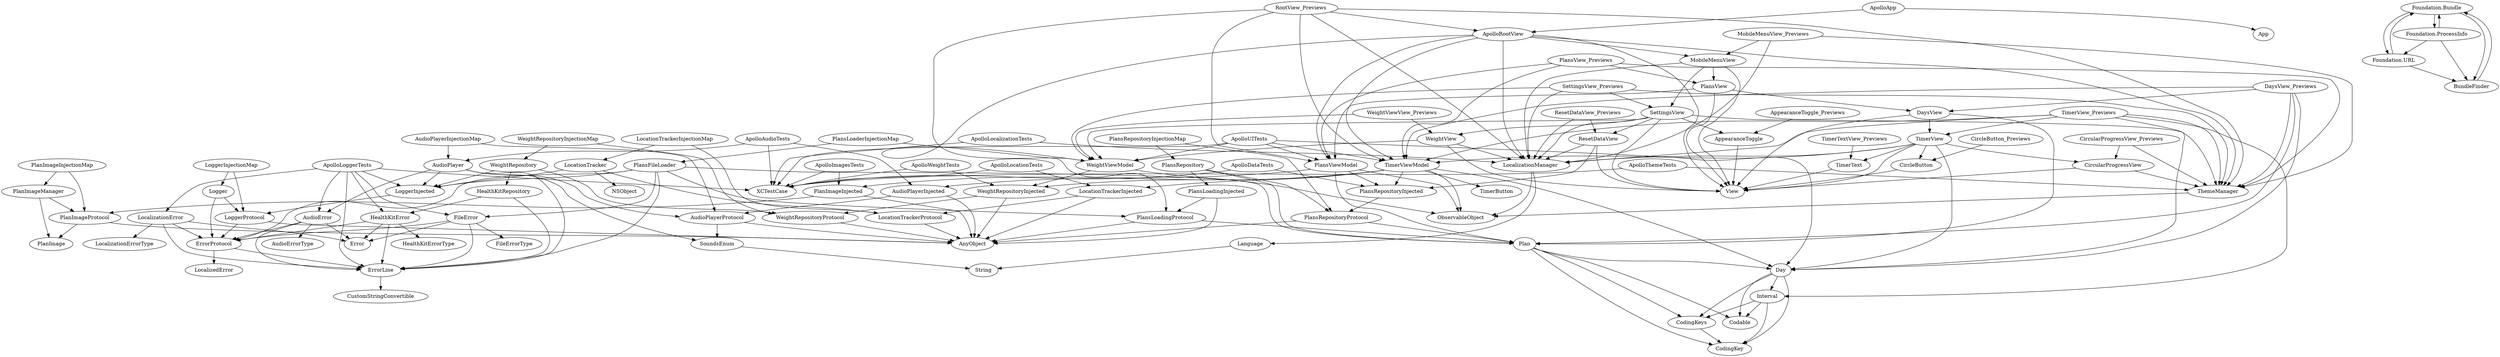 strict digraph "" {
	ApolloImagesTests	[absolute_name="Apollo/ApolloImages/Tests/ApolloImagesTests/ApolloImagesTests.swift/ApolloImagesTests",
		display_name=ApolloImagesTests,
		"metric_entity_result_complete_graph_louvain-modularity-in-entity"=8,
		"metric_fan-in-complete-graph"=0,
		"metric_fan-out-complete-graph"=2,
		"metric_number-of-methods-in-entity"=2,
		"metric_sloc-in-entity"=24,
		metric_tag_compareimages=0.3019895968805306,
		metric_tag_uiimage=0.6743988172432085,
		metric_tag_xctassertequal=0.6191201986713077];
	PlanImageInjected	[absolute_name="Apollo/ApolloImages/Sources/ApolloImages/Interface/PlanImageInjected.swift/PlanImageInjected",
		display_name=PlanImageInjected,
		"metric_entity_result_complete_graph_louvain-modularity-in-entity"=8,
		"metric_fan-in-complete-graph"=2,
		"metric_fan-out-complete-graph"=2,
		"metric_number-of-methods-in-entity"=0,
		"metric_sloc-in-entity"=9,
		metric_tag_extension=0.2797573689875965,
		metric_tag_planimage=0.40228806204834605,
		metric_tag_planimageinjected=0.691411161715984,
		metric_tag_planimageprotocol=0.4464101080236435,
		metric_tag_public=0.24065088146671487];
	ApolloImagesTests -> PlanImageInjected;
	XCTestCase	["metric_entity_result_complete_graph_louvain-modularity-in-entity"=5,
		"metric_fan-in-complete-graph"=9,
		"metric_fan-out-complete-graph"=0];
	ApolloImagesTests -> XCTestCase;
	PlanImageProtocol	[absolute_name="Apollo/ApolloImages/Sources/ApolloImages/Interface/PlanImageProtocol.swift/PlanImageProtocol",
		display_name=PlanImageProtocol,
		"metric_entity_result_complete_graph_louvain-modularity-in-entity"=8,
		"metric_fan-in-complete-graph"=3,
		"metric_fan-out-complete-graph"=2,
		"metric_number-of-methods-in-entity"=0,
		"metric_sloc-in-entity"=2,
		metric_tag_anyobject=0.2725917819684675,
		metric_tag_getimage=0.40009896403229395,
		metric_tag_planimage=0.6983762156889468,
		metric_tag_planimageprotocol=0.3874862707824763,
		metric_tag_uiimage=0.35740675804832744];
	PlanImageInjected -> PlanImageProtocol;
	AnyObject	["metric_entity_result_complete_graph_louvain-modularity-in-entity"=6,
		"metric_fan-in-complete-graph"=12,
		"metric_fan-out-complete-graph"=0];
	PlanImageInjected -> AnyObject;
	PlanImageInjectionMap	[absolute_name="Apollo/ApolloImages/Sources/ApolloImages/Interface/PlanImageInjected.swift/PlanImageInjectionMap",
		display_name=PlanImageInjectionMap,
		"metric_entity_result_complete_graph_louvain-modularity-in-entity"=8,
		"metric_fan-in-complete-graph"=0,
		"metric_fan-out-complete-graph"=2,
		"metric_number-of-methods-in-entity"=0,
		"metric_sloc-in-entity"=2,
		metric_tag_enum=0.2679299242828554,
		metric_tag_planimage=0.4052609557448256,
		metric_tag_planimageinjectionmap=0.5572300347408031,
		metric_tag_planimagemanager=0.5012320434422224,
		metric_tag_planimageprotocol=0.4497090619857146];
	PlanImageInjectionMap -> PlanImageProtocol;
	PlanImageManager	[absolute_name="Apollo/ApolloImages/Sources/ApolloImages/Source/PlanImageManager.swift/PlanImageManager",
		display_name=PlanImageManager,
		"metric_entity_result_complete_graph_louvain-modularity-in-entity"=8,
		"metric_fan-in-complete-graph"=1,
		"metric_fan-out-complete-graph"=2,
		"metric_number-of-methods-in-entity"=2,
		"metric_sloc-in-entity"=30,
		metric_tag_imageempty=0.639945530800062,
		metric_tag_loadimage=0.639945530800062,
		metric_tag_planimage=0.20059302430819623,
		metric_tag_uiimage=0.2722127886143075];
	PlanImageInjectionMap -> PlanImageManager;
	PlanImage	[absolute_name="Apollo/ApolloImages/Sources/ApolloImages/Interface/PlanImage.swift/PlanImage",
		display_name=PlanImage,
		"metric_entity_result_complete_graph_louvain-modularity-in-entity"=8,
		"metric_fan-in-complete-graph"=2,
		"metric_fan-out-complete-graph"=0,
		"metric_number-of-methods-in-entity"=0,
		"metric_sloc-in-entity"=7,
		metric_tag_enum=0.5514982803636846,
		metric_tag_planimage=0.8341760286389791];
	PlanImageProtocol -> PlanImage;
	PlanImageProtocol -> AnyObject;
	PlanImageManager -> PlanImageProtocol;
	PlanImageManager -> PlanImage;
	ApolloAudioTests	[absolute_name="Apollo/ApolloAudio/Tests/ApolloAudioTests/ApolloAudioTests.swift/ApolloAudioTests",
		display_name=ApolloAudioTests,
		"metric_entity_result_complete_graph_louvain-modularity-in-entity"=4,
		"metric_fan-in-complete-graph"=0,
		"metric_fan-out-complete-graph"=3,
		"metric_number-of-methods-in-entity"=1,
		"metric_sloc-in-entity"=6,
		metric_tag_apolloaudiotests=0.31818000376294225,
		metric_tag_audioplayer=0.5302871555479625,
		metric_tag_audioplayerinjected=0.26514357777398123,
		metric_tag_testaudioplayer=0.31818000376294225,
		metric_tag_xctassertnothrow=0.6363600075258845,
		metric_tag_xctestcase=0.20264088200199934];
	AudioPlayerInjected	[absolute_name="Apollo/ApolloAudio/Sources/ApolloAudio/Interface/AudioPlayerInjected.swift/AudioPlayerInjected",
		display_name=AudioPlayerInjected,
		"metric_entity_result_complete_graph_louvain-modularity-in-entity"=4,
		"metric_fan-in-complete-graph"=2,
		"metric_fan-out-complete-graph"=2,
		"metric_number-of-methods-in-entity"=0,
		"metric_sloc-in-entity"=9,
		metric_tag_audioplayerinjected=0.6561170503166726,
		metric_tag_audioplayerprotocol=0.42362243991128345,
		metric_tag_extension=0.26547673787756176,
		metric_tag_player=0.49519928534006374,
		metric_tag_public=0.22836649919300536];
	ApolloAudioTests -> AudioPlayerInjected;
	AudioPlayer	[absolute_name="Apollo/ApolloAudio/Sources/ApolloAudio/Source/AudioPlayer.swift/AudioPlayer",
		display_name=AudioPlayer,
		"metric_entity_result_complete_graph_louvain-modularity-in-entity"=4,
		"metric_fan-in-complete-graph"=2,
		"metric_fan-out-complete-graph"=5,
		"metric_number-of-methods-in-entity"=2,
		"metric_sloc-in-entity"=23,
		metric_tag_audioplayer=0.5418104201275094,
		metric_tag_avaudioplayer=0.26007530404817425,
		metric_tag_playsound=0.26007530404817425,
		metric_tag_sound=0.3250862520765056,
		metric_tag_throw=0.21672416805100375];
	ApolloAudioTests -> AudioPlayer;
	ApolloAudioTests -> XCTestCase;
	AudioPlayerProtocol	[absolute_name="Apollo/ApolloAudio/Sources/ApolloAudio/Interface/AudioPlayerProtocol.swift/AudioPlayerProtocol",
		display_name=AudioPlayerProtocol,
		"metric_entity_result_complete_graph_louvain-modularity-in-entity"=4,
		"metric_fan-in-complete-graph"=3,
		"metric_fan-out-complete-graph"=2,
		"metric_number-of-methods-in-entity"=0,
		"metric_sloc-in-entity"=2,
		metric_tag_anyobject=0.31879769784333184,
		metric_tag_audioplayerprotocol=0.453167480616275,
		metric_tag_play=0.5050866916666104,
		metric_tag_sound=0.4679180998117983,
		metric_tag_soundsenum=0.4679180998117983];
	AudioPlayerInjected -> AudioPlayerProtocol;
	AudioPlayerInjected -> AnyObject;
	SoundsEnum	[absolute_name="Apollo/ApolloAudio/Sources/ApolloAudio/Interface/SoundsEnum.swift/SoundsEnum",
		display_name=SoundsEnum,
		"metric_entity_result_complete_graph_louvain-modularity-in-entity"=4,
		"metric_fan-in-complete-graph"=2,
		"metric_fan-out-complete-graph"=1,
		"metric_number-of-methods-in-entity"=0,
		"metric_sloc-in-entity"=3,
		metric_tag_complete=0.5846450747928785,
		metric_tag_countdown=0.5846450747928785,
		metric_tag_enum=0.28111175072331407,
		metric_tag_soundsenum=0.4871924226074666];
	AudioPlayer -> SoundsEnum;
	AudioPlayer -> AudioPlayerProtocol;
	LoggerInjected	[absolute_name="Apollo/ApolloLogger/Sources/ApolloLogger/Interface/LoggerInjected.swift/LoggerInjected",
		display_name=LoggerInjected,
		"metric_entity_result_complete_graph_louvain-modularity-in-entity"=7,
		"metric_fan-in-complete-graph"=5,
		"metric_fan-out-complete-graph"=1,
		"metric_number-of-methods-in-entity"=0,
		"metric_sloc-in-entity"=9,
		metric_tag_extension=0.30008012685842816,
		metric_tag_logger=0.47883922533085754,
		metric_tag_loggerinjected=0.6202784685577946,
		metric_tag_loggerprotocol=0.47883922533085754,
		metric_tag_public=0.2581327787734739];
	AudioPlayer -> LoggerInjected;
	AudioError	[absolute_name="Apollo/ApolloLogger/Sources/ApolloLogger/Source/AudioError.swift/AudioError",
		display_name=AudioError,
		"metric_entity_result_complete_graph_louvain-modularity-in-entity"=0,
		"metric_fan-in-complete-graph"=2,
		"metric_fan-out-complete-graph"=4,
		"metric_number-of-methods-in-entity"=0,
		"metric_sloc-in-entity"=36,
		metric_tag_audioerrortype=0.327532457435941,
		metric_tag_errorline=0.3518299478402541,
		metric_tag_errortype=0.27214583136948906,
		metric_tag_not=0.27214583136948906,
		metric_tag_public=0.30209026099608727,
		metric_tag_requested=0.2314541171519635,
		metric_tag_sound=0.5786212708506222];
	AudioPlayer -> AudioError;
	ErrorLine	[absolute_name="Apollo/ApolloLogger/Sources/ApolloLogger/Source/ErrorLine.swift/ErrorLine",
		display_name=ErrorLine,
		"metric_entity_result_complete_graph_louvain-modularity-in-entity"=0,
		"metric_fan-in-complete-graph"=9,
		"metric_fan-out-complete-graph"=1,
		"metric_number-of-methods-in-entity"=0,
		"metric_sloc-in-entity"=23,
		metric_tag_column=0.6336209475185874,
		metric_tag_errorlocation=0.3168104737592937,
		metric_tag_function=0.6336209475185874];
	AudioPlayer -> ErrorLine;
	String	["metric_entity_result_complete_graph_louvain-modularity-in-entity"=4,
		"metric_fan-in-complete-graph"=2,
		"metric_fan-out-complete-graph"=0];
	SoundsEnum -> String;
	AudioPlayerInjectionMap	[absolute_name="Apollo/ApolloAudio/Sources/ApolloAudio/Interface/AudioPlayerInjected.swift/AudioPlayerInjectionMap",
		display_name=AudioPlayerInjectionMap,
		"metric_entity_result_complete_graph_louvain-modularity-in-entity"=4,
		"metric_fan-in-complete-graph"=0,
		"metric_fan-out-complete-graph"=2,
		"metric_number-of-methods-in-entity"=0,
		"metric_sloc-in-entity"=2,
		metric_tag_audioplayer=0.4475435748310052,
		metric_tag_audioplayerinjectionmap=0.5370653044638204,
		metric_tag_audioplayerprotocol=0.4334352408118882,
		metric_tag_enum=0.2582342253444281,
		metric_tag_player=0.5066700940965155];
	AudioPlayerInjectionMap -> AudioPlayer;
	AudioPlayerInjectionMap -> AudioPlayerProtocol;
	AudioPlayerProtocol -> SoundsEnum;
	AudioPlayerProtocol -> AnyObject;
	LoggerProtocol	[absolute_name="Apollo/ApolloLogger/Sources/ApolloLogger/Interface/LoggerProtocol.swift/LoggerProtocol",
		display_name=LoggerProtocol,
		"metric_entity_result_complete_graph_louvain-modularity-in-entity"=7,
		"metric_fan-in-complete-graph"=3,
		"metric_fan-out-complete-graph"=2,
		"metric_number-of-methods-in-entity"=0,
		"metric_sloc-in-entity"=5,
		metric_tag_error=0.5149775887507331,
		metric_tag_handleerror=0.5003633099129454,
		metric_tag_loggerprotocol=0.22446481394894718,
		metric_tag_loginfo=0.2501816549564727,
		metric_tag_logwarn=0.2501816549564727,
		metric_tag_message=0.5003633099129454];
	LoggerInjected -> LoggerProtocol;
	AudioError -> ErrorLine;
	ErrorProtocol	[absolute_name="Apollo/ApolloLogger/Sources/ApolloLogger/Interface/ErrorProtocol.swift/ErrorProtocol",
		display_name=ErrorProtocol,
		"metric_entity_result_complete_graph_louvain-modularity-in-entity"=0,
		"metric_fan-in-complete-graph"=7,
		"metric_fan-out-complete-graph"=2,
		"metric_number-of-methods-in-entity"=0,
		"metric_sloc-in-entity"=2,
		metric_tag_anyobject=0.31565206848689353,
		metric_tag_errorline=0.6761031489016367,
		metric_tag_errorprotocol=0.3662517806813872,
		metric_tag_localizederror=0.5559747627842023];
	AudioError -> ErrorProtocol;
	AudioErrorType	[absolute_name="Apollo/ApolloLogger/Sources/ApolloLogger/Source/AudioError.swift/AudioErrorType",
		display_name=AudioErrorType,
		"metric_entity_result_complete_graph_louvain-modularity-in-entity"=0,
		"metric_fan-in-complete-graph"=1,
		"metric_fan-out-complete-graph"=0,
		"metric_number-of-methods-in-entity"=0,
		"metric_sloc-in-entity"=3,
		metric_tag_audioerrortype=0.5538689206708467,
		metric_tag_enum=0.2822900213339713,
		metric_tag_failedtoloadsound=0.5538689206708467,
		metric_tag_soundnotfound=0.5538689206708467];
	AudioError -> AudioErrorType;
	Error	["metric_entity_result_complete_graph_louvain-modularity-in-entity"=0,
		"metric_fan-in-complete-graph"=4,
		"metric_fan-out-complete-graph"=0];
	AudioError -> Error;
	CustomStringConvertible	["metric_entity_result_complete_graph_louvain-modularity-in-entity"=0,
		"metric_fan-in-complete-graph"=1,
		"metric_fan-out-complete-graph"=0];
	ErrorLine -> CustomStringConvertible;
	ApolloThemeTests	[absolute_name="Apollo/ApolloTheme/Tests/ApolloThemeTests/ApolloThemeTests.swift/ApolloThemeTests",
		display_name=ApolloThemeTests,
		"metric_entity_result_complete_graph_louvain-modularity-in-entity"=5,
		"metric_fan-in-complete-graph"=0,
		"metric_fan-out-complete-graph"=2,
		"metric_number-of-methods-in-entity"=1,
		"metric_sloc-in-entity"=13,
		metric_tag_apollothemetests=0.2576417095152102,
		metric_tag_testtheme=0.2576417095152102,
		metric_tag_theme=0.20195829190467685,
		metric_tag_xctassertequal=0.8803348858635027];
	ThemeManager	[absolute_name="Apollo/ApolloTheme/Sources/ApolloTheme/Interface/ThemeManager.swift/ThemeManager",
		display_name=ThemeManager,
		"metric_entity_result_complete_graph_louvain-modularity-in-entity"=1,
		"metric_fan-in-complete-graph"=11,
		"metric_fan-out-complete-graph"=1,
		"metric_number-of-methods-in-entity"=3,
		"metric_sloc-in-entity"=24,
		metric_tag_colorscheme=0.4543692051694955,
		metric_tag_defaults=0.30291280344633037,
		metric_tag_forkey=0.27493560552468593,
		metric_tag_getcolorschemedevice=0.3507401391937559,
		metric_tag_key=0.43841454966508364,
		metric_tag_public=0.3051869962957706,
		metric_tag_stringvalue=0.3154930382872678];
	ApolloThemeTests -> ThemeManager;
	ApolloThemeTests -> XCTestCase;
	ObservableObject	["metric_entity_result_complete_graph_louvain-modularity-in-entity"=1,
		"metric_fan-in-complete-graph"=5,
		"metric_fan-out-complete-graph"=0];
	ThemeManager -> ObservableObject;
	ApolloDataTests	[absolute_name="Apollo/ApolloData/Tests/ApolloDataTests/ApolloDataTests.swift/ApolloDataTests",
		display_name=ApolloDataTests,
		"metric_entity_result_complete_graph_louvain-modularity-in-entity"=5,
		"metric_fan-in-complete-graph"=0,
		"metric_fan-out-complete-graph"=2,
		"metric_number-of-methods-in-entity"=4,
		"metric_sloc-in-entity"=45,
		metric_tag_checkdayinitialvalue=0.21021024037808148,
		metric_tag_checkdaywithvalue=0.21021024037808148,
		metric_tag_checkplans=0.2802803205041086,
		metric_tag_xctassertequal=0.8619197954498257];
	PlansRepositoryInjected	[absolute_name="Apollo/ApolloData/Sources/ApolloData/Interface/PlansRepositoryInjected.swift/PlansRepositoryInjected",
		display_name=PlansRepositoryInjected,
		"metric_entity_result_complete_graph_louvain-modularity-in-entity"=5,
		"metric_fan-in-complete-graph"=4,
		"metric_fan-out-complete-graph"=1,
		"metric_number-of-methods-in-entity"=0,
		"metric_sloc-in-entity"=9,
		metric_tag_extension=0.2877614794684053,
		metric_tag_plansrepository=0.49138306023052736,
		metric_tag_plansrepositoryinjected=0.6353058321657169,
		metric_tag_plansrepositoryprotocol=0.45918230357760387,
		metric_tag_public=0.24753612009164994];
	ApolloDataTests -> PlansRepositoryInjected;
	ApolloDataTests -> XCTestCase;
	PlansRepositoryProtocol	[absolute_name="Apollo/ApolloData/Sources/ApolloData/Interface/PlansRepositoryProtocol.swift/PlansRepositoryProtocol",
		display_name=PlansRepositoryProtocol,
		"metric_entity_result_complete_graph_louvain-modularity-in-entity"=6,
		"metric_fan-in-complete-graph"=3,
		"metric_fan-out-complete-graph"=2,
		"metric_number-of-methods-in-entity"=0,
		"metric_sloc-in-entity"=5,
		metric_tag_async=0.3273808084503472,
		metric_tag_load=0.3125553356444427,
		metric_tag_plan=0.3328484286622952,
		metric_tag_plans=0.3738516311248317,
		metric_tag_plansrepositoryprotocol=0.41485483358736824,
		metric_tag_reset=0.42835837462554593,
		metric_tag_save=0.32219370531203684];
	PlansRepositoryInjected -> PlansRepositoryProtocol;
	Day	[absolute_name="Apollo/ApolloData/Sources/ApolloData/Interface/Day.swift/Day",
		display_name=Day,
		"metric_entity_result_complete_graph_louvain-modularity-in-entity"=2,
		"metric_fan-in-complete-graph"=6,
		"metric_fan-out-complete-graph"=4,
		"metric_number-of-methods-in-entity"=1,
		"metric_sloc-in-entity"=20,
		metric_tag_calories=0.24638402959039446,
		metric_tag_day=0.41726039345289256,
		metric_tag_distance=0.27461214607911405,
		metric_tag_hasher=0.27461214607911405,
		metric_tag_intervals=0.30529200537345585,
		metric_tag_name=0.21971676667582946,
		metric_tag_public=0.5312830765660821];
	Interval	[absolute_name="Apollo/ApolloData/Sources/ApolloData/Interface/Interval.swift/Interval",
		display_name=Interval,
		"metric_entity_result_complete_graph_louvain-modularity-in-entity"=2,
		"metric_fan-in-complete-graph"=2,
		"metric_fan-out-complete-graph"=3,
		"metric_number-of-methods-in-entity"=0,
		"metric_sloc-in-entity"=9,
		metric_tag_codable=0.22838367106754912,
		metric_tag_codingkeys=0.2211841193431169,
		metric_tag_identifiable=0.2117637368708131,
		metric_tag_interval=0.22838367106754912,
		metric_tag_public=0.4769439789077624,
		metric_tag_seconds=0.47338988715555547,
		metric_tag_type=0.45676734213509823,
		metric_tag_uuid=0.22838367106754912];
	Day -> Interval;
	CodingKeys	[absolute_name="Apollo/ApolloData/Sources/ApolloData/Interface/Plan.swift/CodingKeys",
		display_name=CodingKeys,
		"metric_entity_result_complete_graph_louvain-modularity-in-entity"=2,
		"metric_fan-in-complete-graph"=3,
		"metric_fan-out-complete-graph"=1,
		"metric_number-of-methods-in-entity"=0,
		"metric_sloc-in-entity"=3,
		metric_tag_codingkey=0.48679378415521785,
		metric_tag_codingkeys=0.48679378415521785,
		metric_tag_days=0.5425655469109554,
		metric_tag_enum=0.29002444637020747,
		metric_tag_name=0.38415110468220315];
	Day -> CodingKeys;
	Codable	["metric_entity_result_complete_graph_louvain-modularity-in-entity"=2,
		"metric_fan-in-complete-graph"=3,
		"metric_fan-out-complete-graph"=0];
	Day -> Codable;
	CodingKey	["metric_entity_result_complete_graph_louvain-modularity-in-entity"=2,
		"metric_fan-in-complete-graph"=4,
		"metric_fan-out-complete-graph"=0];
	Day -> CodingKey;
	Interval -> CodingKeys;
	Interval -> Codable;
	Interval -> CodingKey;
	CodingKeys -> CodingKey;
	Plan	[absolute_name="Apollo/ApolloData/Sources/ApolloData/Interface/Plan.swift/Plan",
		display_name=Plan,
		"metric_entity_result_complete_graph_louvain-modularity-in-entity"=2,
		"metric_fan-in-complete-graph"=7,
		"metric_fan-out-complete-graph"=4,
		"metric_number-of-methods-in-entity"=1,
		"metric_sloc-in-entity"=16,
		metric_tag_days=0.32833995106163244,
		metric_tag_hasher=0.32833995106163244,
		metric_tag_name=0.2324735796987993,
		metric_tag_plan=0.47271228924208575,
		metric_tag_public=0.47642136878386315];
	PlansRepositoryProtocol -> Plan;
	PlansRepositoryProtocol -> AnyObject;
	Plan -> Day;
	Plan -> CodingKeys;
	Plan -> Codable;
	Plan -> CodingKey;
	PlansRepositoryInjectionMap	[absolute_name="Apollo/ApolloData/Sources/ApolloData/Interface/PlansRepositoryInjected.swift/PlansRepositoryInjectionMap",
		display_name=PlansRepositoryInjectionMap,
		"metric_entity_result_complete_graph_louvain-modularity-in-entity"=6,
		"metric_fan-in-complete-graph"=0,
		"metric_fan-out-complete-graph"=2,
		"metric_number-of-methods-in-entity"=0,
		"metric_sloc-in-entity"=2,
		metric_tag_enum=0.2179719673386111,
		metric_tag_plansrepository=0.7830258426839917,
		metric_tag_plansrepositoryinjectionmap=0.4533294564155842,
		metric_tag_plansrepositoryprotocol=0.3658567412109707];
	PlansRepositoryInjectionMap -> PlansRepositoryProtocol;
	PlansRepository	[absolute_name="Apollo/ApolloData/Sources/ApolloData/Source/PlansRepository.swift/PlansRepository",
		display_name=PlansRepository,
		"metric_entity_result_complete_graph_louvain-modularity-in-entity"=6,
		"metric_fan-in-complete-graph"=1,
		"metric_fan-out-complete-graph"=3,
		"metric_number-of-methods-in-entity"=3,
		"metric_sloc-in-entity"=15,
		metric_tag_plans=0.8083644030317426,
		metric_tag_plansloadinginjected=0.24994891306077038,
		metric_tag_plansrepository=0.23998223981304423,
		metric_tag_plansrepositoryprotocol=0.224255996214785,
		metric_tag_reset=0.23155553765138256];
	PlansRepositoryInjectionMap -> PlansRepository;
	PlansRepository -> PlansRepositoryProtocol;
	PlansRepository -> Plan;
	PlansLoadingInjected	[absolute_name="Apollo/ApolloData/Sources/ApolloData/Source/PlansLoadingInjected.swift/PlansLoadingInjected",
		display_name=PlansLoadingInjected,
		"metric_entity_result_complete_graph_louvain-modularity-in-entity"=6,
		"metric_fan-in-complete-graph"=1,
		"metric_fan-out-complete-graph"=2,
		"metric_number-of-methods-in-entity"=0,
		"metric_sloc-in-entity"=9,
		metric_tag_extension=0.2565133589491348,
		metric_tag_plansloader=0.47847970804272505,
		metric_tag_plansloadinginjected=0.6843226580968605,
		metric_tag_plansloadingprotocol=0.4093195353258699,
		metric_tag_public=0.22065608553043706];
	PlansRepository -> PlansLoadingInjected;
	PlansLoaderInjectionMap	[absolute_name="Apollo/ApolloData/Sources/ApolloData/Source/PlansLoadingInjected.swift/PlansLoaderInjectionMap",
		display_name=PlansLoaderInjectionMap,
		"metric_entity_result_complete_graph_louvain-modularity-in-entity"=6,
		"metric_fan-in-complete-graph"=0,
		"metric_fan-out-complete-graph"=2,
		"metric_number-of-methods-in-entity"=0,
		"metric_sloc-in-entity"=2,
		metric_tag_enum=0.2540656308101003,
		metric_tag_plansloader=0.4984910768413821,
		metric_tag_plansloaderinjectionmap=0.528395626810601,
		metric_tag_plansloadingprotocol=0.4264384309450954];
	PlansLoadingProtocol	[absolute_name="Apollo/ApolloData/Sources/ApolloData/Source/PlansLoadingProtocol.swift/PlansLoadingProtocol",
		display_name=PlansLoadingProtocol,
		"metric_entity_result_complete_graph_louvain-modularity-in-entity"=6,
		"metric_fan-in-complete-graph"=3,
		"metric_fan-out-complete-graph"=2,
		"metric_number-of-methods-in-entity"=0,
		"metric_sloc-in-entity"=4,
		metric_tag_anyobject=0.26366444824598256,
		metric_tag_load=0.28237477512352066,
		metric_tag_plan=0.6014167059406842,
		metric_tag_plans=0.3377522576947016,
		metric_tag_plansloadingprotocol=0.37479616241906105,
		metric_tag_remove=0.3869957921459531,
		metric_tag_save=0.2910824571147196];
	PlansLoaderInjectionMap -> PlansLoadingProtocol;
	PlansFileLoader	[absolute_name="Apollo/ApolloData/Sources/ApolloData/Source/PlansFileLoader.swift/PlansFileLoader",
		display_name=PlansFileLoader,
		"metric_entity_result_complete_graph_louvain-modularity-in-entity"=6,
		"metric_fan-in-complete-graph"=1,
		"metric_fan-out-complete-graph"=6,
		"metric_number-of-methods-in-entity"=5,
		"metric_sloc-in-entity"=60,
		metric_tag_catch=0.3542349733194164,
		metric_tag_errorline=0.27477284122045903,
		metric_tag_jsondata=0.25823069912210583,
		metric_tag_plan=0.29261285285926064,
		metric_tag_throw=0.37657731042650905,
		metric_tag_userdefaultskey=0.25823069912210583];
	PlansLoaderInjectionMap -> PlansFileLoader;
	PlansLoadingProtocol -> Plan;
	PlansLoadingProtocol -> AnyObject;
	PlansFileLoader -> LoggerInjected;
	PlansFileLoader -> ErrorLine;
	PlansFileLoader -> Plan;
	PlansFileLoader -> PlansLoadingProtocol;
	PlansFileLoader -> ErrorProtocol;
	FileError	[absolute_name="Apollo/ApolloLogger/Sources/ApolloLogger/Source/FileError.swift/FileError",
		display_name=FileError,
		"metric_entity_result_complete_graph_louvain-modularity-in-entity"=0,
		"metric_fan-in-complete-graph"=2,
		"metric_fan-out-complete-graph"=4,
		"metric_number-of-methods-in-entity"=0,
		"metric_sloc-in-entity"=64,
		metric_tag_description=0.31046197904212075,
		metric_tag_errorline=0.2387978397152758,
		metric_tag_json=0.2356425746658889,
		metric_tag_not=0.24628502876645014,
		metric_tag_possible=0.31419009955451854,
		metric_tag_public=0.2314542039060111,
		metric_tag_seems=0.2356425746658889];
	PlansFileLoader -> FileError;
	PlansLoadingInjected -> PlansLoadingProtocol;
	PlansLoadingInjected -> AnyObject;
	ErrorProtocol -> ErrorLine;
	LocalizedError	["metric_entity_result_complete_graph_louvain-modularity-in-entity"=0,
		"metric_fan-in-complete-graph"=1,
		"metric_fan-out-complete-graph"=0];
	ErrorProtocol -> LocalizedError;
	FileError -> ErrorLine;
	FileError -> ErrorProtocol;
	FileErrorType	[absolute_name="Apollo/ApolloLogger/Sources/ApolloLogger/Source/FileError.swift/FileErrorType",
		display_name=FileErrorType,
		"metric_entity_result_complete_graph_louvain-modularity-in-entity"=0,
		"metric_fan-in-complete-graph"=1,
		"metric_fan-out-complete-graph"=0,
		"metric_number-of-methods-in-entity"=0,
		"metric_sloc-in-entity"=7,
		metric_tag_description=0.44291589744754917,
		metric_tag_emptystring=0.3171500472002663,
		metric_tag_encodingjsondata=0.3171500472002663,
		metric_tag_readingjsondata=0.3171500472002663];
	FileError -> FileErrorType;
	FileError -> Error;
	ApolloWeightTests	[absolute_name="Apollo/ApolloWeight/Tests/ApolloWeightTests/ApolloWeightTests.swift/ApolloWeightTests",
		display_name=ApolloWeightTests,
		"metric_entity_result_complete_graph_louvain-modularity-in-entity"=5,
		"metric_fan-in-complete-graph"=0,
		"metric_fan-out-complete-graph"=2,
		"metric_number-of-methods-in-entity"=1,
		"metric_sloc-in-entity"=14,
		metric_tag_bodymass=0.8784596744565365,
		metric_tag_xctassertequal=0.40322737397248914];
	WeightRepositoryInjected	[absolute_name="Apollo/ApolloWeight/Sources/ApolloWeight/Interface/WeightRepositoryInjected.swift/WeightRepositoryInjected",
		display_name=WeightRepositoryInjected,
		"metric_entity_result_complete_graph_louvain-modularity-in-entity"=5,
		"metric_fan-in-complete-graph"=3,
		"metric_fan-out-complete-graph"=2,
		"metric_number-of-methods-in-entity"=0,
		"metric_sloc-in-entity"=9,
		metric_tag_extension=0.2781853993038275,
		metric_tag_public=0.2392986529573928,
		metric_tag_weightrepository=0.4750308938982725,
		metric_tag_weightrepositoryinjected=0.6467351576309043,
		metric_tag_weightrepositoryprotocol=0.4439017088387329];
	ApolloWeightTests -> WeightRepositoryInjected;
	ApolloWeightTests -> XCTestCase;
	WeightRepositoryProtocol	[absolute_name="Apollo/ApolloWeight/Sources/ApolloWeight/Interface/WeightRepositoryProtocol.swift/WeightRepositoryProtocol",
		display_name=WeightRepositoryProtocol,
		"metric_entity_result_complete_graph_louvain-modularity-in-entity"=7,
		"metric_fan-in-complete-graph"=3,
		"metric_fan-out-complete-graph"=1,
		"metric_number-of-methods-in-entity"=0,
		"metric_sloc-in-entity"=5,
		metric_tag_async=0.26657267745175706,
		metric_tag_bodymass=0.31157672813280174,
		metric_tag_double=0.5514626607702142,
		metric_tag_loadfromhealthkit=0.3765006758285416,
		metric_tag_save=0.26234903349919003,
		metric_tag_value=0.28603763958466355,
		metric_tag_weightrepositoryprotocol=0.3377991650355416];
	WeightRepositoryInjected -> WeightRepositoryProtocol;
	WeightRepositoryInjected -> AnyObject;
	WeightRepositoryProtocol -> AnyObject;
	WeightRepositoryInjectionMap	[absolute_name="Apollo/ApolloWeight/Sources/ApolloWeight/Interface/WeightRepositoryInjected.swift/WeightRepositoryInjectionMap",
		display_name=WeightRepositoryInjectionMap,
		"metric_entity_result_complete_graph_louvain-modularity-in-entity"=7,
		"metric_fan-in-complete-graph"=0,
		"metric_fan-out-complete-graph"=2,
		"metric_number-of-methods-in-entity"=0,
		"metric_sloc-in-entity"=2,
		metric_tag_enum=0.2179719673386111,
		metric_tag_weightrepository=0.7830258426839917,
		metric_tag_weightrepositoryinjectionmap=0.4533294564155842,
		metric_tag_weightrepositoryprotocol=0.3658567412109707];
	WeightRepositoryInjectionMap -> WeightRepositoryProtocol;
	WeightRepository	[absolute_name="Apollo/ApolloWeight/Sources/ApolloWeight/Source/WeightRepository.swift/WeightRepository",
		display_name=WeightRepository,
		"metric_entity_result_complete_graph_louvain-modularity-in-entity"=7,
		"metric_fan-in-complete-graph"=1,
		"metric_fan-out-complete-graph"=3,
		"metric_number-of-methods-in-entity"=3,
		"metric_sloc-in-entity"=23,
		metric_tag_await=0.24827104669288924,
		metric_tag_bodymass=0.28054657521376336,
		metric_tag_double=0.24827104669288924,
		metric_tag_forkey=0.29542478308594705,
		metric_tag_healthkitrepository=0.33900469974877023,
		metric_tag_key=0.4710867586224705,
		metric_tag_value=0.38632641459748046];
	WeightRepositoryInjectionMap -> WeightRepository;
	WeightRepository -> LoggerInjected;
	WeightRepository -> WeightRepositoryProtocol;
	HealthKitRepository	[absolute_name="Apollo/ApolloWeight/Sources/ApolloWeight/Source/HealthKitRepository.swift/HealthKitRepository",
		display_name=HealthKitRepository,
		"metric_entity_result_complete_graph_louvain-modularity-in-entity"=0,
		"metric_fan-in-complete-graph"=1,
		"metric_fan-out-complete-graph"=2,
		"metric_number-of-methods-in-entity"=2,
		"metric_sloc-in-entity"=35,
		metric_tag_errorline=0.2657641501048722,
		metric_tag_healthkiterror=0.3642308621541742,
		metric_tag_oneyearago=0.21854381324971192,
		metric_tag_predicate=0.32781571987456787,
		metric_tag_sampletype=0.21854381324971192,
		metric_tag_store=0.21854381324971192,
		metric_tag_throw=0.3642308621541742];
	WeightRepository -> HealthKitRepository;
	HealthKitRepository -> ErrorLine;
	HealthKitError	[absolute_name="Apollo/ApolloLogger/Sources/ApolloLogger/Source/HealthKitError.swift/HealthKitError",
		display_name=HealthKitError,
		"metric_entity_result_complete_graph_louvain-modularity-in-entity"=0,
		"metric_fan-in-complete-graph"=2,
		"metric_fan-out-complete-graph"=4,
		"metric_number-of-methods-in-entity"=0,
		"metric_sloc-in-entity"=50,
		metric_tag_description=0.391162818700838,
		metric_tag_errorline=0.30087045238484844,
		metric_tag_errortype=0.2327278843129243,
		metric_tag_healthkiterrortype=0.28009224127849475,
		metric_tag_not=0.3878798071882072,
		metric_tag_on=0.28518987135443513,
		metric_tag_public=0.25833512480926635,
		metric_tag_type=0.24740651639946093];
	HealthKitRepository -> HealthKitError;
	HealthKitError -> ErrorLine;
	HealthKitError -> ErrorProtocol;
	HealthKitErrorType	[absolute_name="Apollo/ApolloLogger/Sources/ApolloLogger/Source/HealthKitError.swift/HealthKitErrorType",
		display_name=HealthKitErrorType,
		"metric_entity_result_complete_graph_louvain-modularity-in-entity"=0,
		"metric_fan-in-complete-graph"=1,
		"metric_fan-out-complete-graph"=0,
		"metric_number-of-methods-in-entity"=0,
		"metric_sloc-in-entity"=5,
		metric_tag_authorization=0.35734692568248533,
		metric_tag_description=0.5234080550353701,
		metric_tag_healthdata=0.3747864782368194,
		metric_tag_healthkiterrortype=0.3747864782368194,
		metric_tag_quantitytype=0.3747864782368194,
		metric_tag_query=0.3747864782368194];
	HealthKitError -> HealthKitErrorType;
	HealthKitError -> Error;
	ApolloUITests	[absolute_name="Apollo/ApolloUI/Tests/ApolloUITests/ApolloUITests.swift/ApolloUITests",
		display_name=ApolloUITests,
		"metric_entity_result_complete_graph_louvain-modularity-in-entity"=5,
		"metric_fan-in-complete-graph"=0,
		"metric_fan-out-complete-graph"=5,
		"metric_number-of-methods-in-entity"=3,
		"metric_sloc-in-entity"=38,
		metric_tag_xctassertequal=0.9057382742656064];
	ApolloUITests -> Day;
	PlansViewModel	[absolute_name="Apollo/ApolloUI/Sources/ApolloUI/Source/Plans/PlansViewModel.swift/PlansViewModel",
		display_name=PlansViewModel,
		"metric_entity_result_complete_graph_louvain-modularity-in-entity"=1,
		"metric_fan-in-complete-graph"=5,
		"metric_fan-out-complete-graph"=4,
		"metric_number-of-methods-in-entity"=3,
		"metric_sloc-in-entity"=23,
		metric_tag_level=0.33338586219344146,
		metric_tag_loss=0.33338586219344146,
		metric_tag_name=0.7081386644039412,
		metric_tag_plans=0.2695523458884786];
	ApolloUITests -> PlansViewModel;
	TimerViewModel	[absolute_name="Apollo/ApolloUI/Sources/ApolloUI/Source/Timer/TimerViewModel.swift/TimerViewModel",
		display_name=TimerViewModel,
		"metric_entity_result_complete_graph_louvain-modularity-in-entity"=1,
		"metric_fan-in-complete-graph"=7,
		"metric_fan-out-complete-graph"=7,
		"metric_number-of-methods-in-entity"=12,
		"metric_sloc-in-entity"=91,
		metric_tag_activebutton=0.3966686209685109,
		metric_tag_currentinterval=0.5030597997921262,
		metric_tag_starttimer=0.22666778341057767,
		metric_tag_stoptimer=0.3400016751158665,
		metric_tag_timeremaining=0.5100025126737997];
	ApolloUITests -> TimerViewModel;
	WeightViewModel	[absolute_name="Apollo/ApolloUI/Sources/ApolloUI/Source/Settings/WeightViewModel.swift/WeightViewModel",
		display_name=WeightViewModel,
		"metric_entity_result_complete_graph_louvain-modularity-in-entity"=3,
		"metric_fan-in-complete-graph"=7,
		"metric_fan-out-complete-graph"=2,
		"metric_number-of-methods-in-entity"=4,
		"metric_sloc-in-entity"=15,
		metric_tag_bodymass=0.6032620089739775,
		metric_tag_format=0.2429883594981655,
		metric_tag_loadfromhealth=0.27013518743715614,
		metric_tag_observableobject=0.20108733632465917,
		metric_tag_onappear=0.2429883594981655,
		metric_tag_update=0.45021440211620595,
		metric_tag_weightrepositoryinjected=0.21175158766339808];
	ApolloUITests -> WeightViewModel;
	ApolloUITests -> XCTestCase;
	PlansViewModel -> PlanImageInjected;
	PlansViewModel -> PlansRepositoryInjected;
	PlansViewModel -> Plan;
	PlansViewModel -> ObservableObject;
	TimerViewModel -> AudioPlayerInjected;
	TimerViewModel -> PlansRepositoryInjected;
	TimerViewModel -> Day;
	TimerViewModel -> WeightRepositoryInjected;
	TimerButton	[absolute_name="Apollo/ApolloUI/Sources/ApolloUI/Source/Timer/TimerViewModel.swift/TimerButton",
		display_name=TimerButton,
		"metric_entity_result_complete_graph_louvain-modularity-in-entity"=1,
		"metric_fan-in-complete-graph"=1,
		"metric_fan-out-complete-graph"=0,
		"metric_number-of-methods-in-entity"=0,
		"metric_sloc-in-entity"=4,
		metric_tag_enum=0.23685064875077233,
		metric_tag_pause=0.49259258959235236,
		metric_tag_resume=0.49259258959235236,
		metric_tag_start=0.49259258959235236,
		metric_tag_timerbutton=0.4647143124785798];
	TimerViewModel -> TimerButton;
	LocationTrackerInjected	[absolute_name="Apollo/ApolloLocation/Sources/ApolloLocation/Interface/LocationTrackerInjected.swift/LocationTrackerInjected",
		display_name=LocationTrackerInjected,
		"metric_entity_result_complete_graph_louvain-modularity-in-entity"=9,
		"metric_fan-in-complete-graph"=2,
		"metric_fan-out-complete-graph"=2,
		"metric_number-of-methods-in-entity"=0,
		"metric_sloc-in-entity"=9,
		metric_tag_extension=0.27091080595492567,
		metric_tag_locationtracker=0.46260875891231273,
		metric_tag_locationtrackerinjected=0.6695471713383656,
		metric_tag_locationtrackerprotocol=0.43229360709519915,
		metric_tag_public=0.23304095433783384];
	TimerViewModel -> LocationTrackerInjected;
	TimerViewModel -> ObservableObject;
	WeightViewModel -> WeightRepositoryInjected;
	WeightViewModel -> ObservableObject;
	ApolloRootView	[absolute_name="Apollo/ApolloUI/Sources/ApolloUI/Interface/RootView.swift/ApolloRootView",
		display_name=ApolloRootView,
		"metric_entity_result_complete_graph_louvain-modularity-in-entity"=1,
		"metric_fan-in-complete-graph"=2,
		"metric_fan-out-complete-graph"=7,
		"metric_number-of-methods-in-entity"=0,
		"metric_sloc-in-entity"=20,
		metric_tag_localization=0.298875704133228,
		metric_tag_plansviewmodel=0.4690202313693893,
		metric_tag_public=0.20926053225550673,
		metric_tag_theme=0.3292625000789884,
		metric_tag_timerviewmodel=0.4305759313358334,
		metric_tag_view=0.21244249438003568,
		metric_tag_weightviewmodel=0.4391277304838468];
	ApolloRootView -> ThemeManager;
	ApolloRootView -> PlansViewModel;
	ApolloRootView -> TimerViewModel;
	ApolloRootView -> WeightViewModel;
	LocalizationManager	[absolute_name="Apollo/ApolloLocalization/Sources/ApolloLocalization/Interface/LocalizationManager.swift/LocalizationManager",
		display_name=LocalizationManager,
		"metric_entity_result_complete_graph_louvain-modularity-in-entity"=3,
		"metric_fan-in-complete-graph"=12,
		"metric_fan-out-complete-graph"=2,
		"metric_number-of-methods-in-entity"=2,
		"metric_sloc-in-entity"=15,
		metric_tag_defaults=0.32450285219483077,
		metric_tag_forkey=0.2945315851546066,
		metric_tag_key=0.4696624579463791,
		metric_tag_language=0.44179737773190986,
		metric_tag_public=0.32693913767926125,
		metric_tag_stringvalue=0.3379797407275015,
		metric_tag_value=0.2567722542659044];
	ApolloRootView -> LocalizationManager;
	MobileMenuView	[absolute_name="Apollo/ApolloUI/Sources/ApolloUI/Source/Menu/MobileMenuView.swift/MobileMenuView",
		display_name=MobileMenuView,
		"metric_entity_result_complete_graph_louvain-modularity-in-entity"=3,
		"metric_fan-in-complete-graph"=2,
		"metric_fan-out-complete-graph"=4,
		"metric_number-of-methods-in-entity"=1,
		"metric_sloc-in-entity"=39,
		metric_tag_mindragtranslationforswipe=0.21514636097984507,
		metric_tag_selectedtab=0.5378659024496126,
		metric_tag_swipeleft=0.21514636097984507,
		metric_tag_swiperight=0.21514636097984507,
		metric_tag_systemimage=0.21514636097984507,
		metric_tag_tabscount=0.21514636097984507,
		metric_tag_translation=0.5378659024496126];
	ApolloRootView -> MobileMenuView;
	View	["metric_entity_result_complete_graph_louvain-modularity-in-entity"=3,
		"metric_fan-in-complete-graph"=12,
		"metric_fan-out-complete-graph"=0];
	ApolloRootView -> View;
	Language	[absolute_name="Apollo/ApolloLocalization/Sources/ApolloLocalization/Interface/Language.swift/Language",
		display_name=Language,
		"metric_entity_result_complete_graph_louvain-modularity-in-entity"=4,
		"metric_fan-in-complete-graph"=1,
		"metric_fan-out-complete-graph"=1,
		"metric_number-of-methods-in-entity"=0,
		"metric_sloc-in-entity"=4,
		metric_tag_caseiterable=0.4637696431490826,
		metric_tag_english=0.4637696431490826,
		metric_tag_enum=0.2229918662432102,
		metric_tag_identifiable=0.36353634333458257,
		metric_tag_language=0.36353634333458257,
		metric_tag_netherlands=0.4637696431490826,
		metric_tag_public=0.20176827307416093];
	LocalizationManager -> Language;
	LocalizationManager -> ObservableObject;
	MobileMenuView -> LocalizationManager;
	SettingsView	[absolute_name="Apollo/ApolloUI/Sources/ApolloUI/Source/Settings/SettingsView.swift/SettingsView",
		display_name=SettingsView,
		"metric_entity_result_complete_graph_louvain-modularity-in-entity"=3,
		"metric_fan-in-complete-graph"=2,
		"metric_fan-out-complete-graph"=7,
		"metric_number-of-methods-in-entity"=2,
		"metric_sloc-in-entity"=70,
		metric_tag_darkmode=0.4563359987032284,
		metric_tag_header=0.380279998919357,
		metric_tag_section=0.380279998919357,
		metric_tag_selectedlanguage=0.2281679993516142,
		metric_tag_text=0.4162017230809716];
	MobileMenuView -> SettingsView;
	PlansView	[absolute_name="Apollo/ApolloUI/Sources/ApolloUI/Source/Plans/PlansView.swift/PlansView",
		display_name=PlansView,
		"metric_entity_result_complete_graph_louvain-modularity-in-entity"=1,
		"metric_fan-in-complete-graph"=2,
		"metric_fan-out-complete-graph"=3,
		"metric_number-of-methods-in-entity"=0,
		"metric_sloc-in-entity"=26,
		metric_tag_alignment=0.3210703294955567,
		metric_tag_maxwidth=0.304900558449518,
		metric_tag_plan=0.39782621208370716,
		metric_tag_view=0.20715684796505227];
	MobileMenuView -> PlansView;
	MobileMenuView -> View;
	RootView_Previews	[absolute_name="Apollo/ApolloUI/Sources/ApolloUI/Interface/RootView.swift/RootView_Previews",
		display_name=RootView_Previews,
		"metric_entity_result_complete_graph_louvain-modularity-in-entity"=1,
		"metric_fan-in-complete-graph"=0,
		"metric_fan-out-complete-graph"=6,
		"metric_number-of-methods-in-entity"=0,
		"metric_sloc-in-entity"=9,
		metric_tag_apollorootview=0.4357889601011755,
		metric_tag_localizationmanager=0.3068117221462432,
		metric_tag_plansviewmodel=0.37561906430097397,
		metric_tag_previewprovider=0.3084479998906397,
		metric_tag_previews=0.2941219575782507,
		metric_tag_thememanager=0.3068117221462432,
		metric_tag_timerviewmodel=0.3448306013723093,
		metric_tag_weightviewmodel=0.3516793865189287];
	RootView_Previews -> ThemeManager;
	RootView_Previews -> PlansViewModel;
	RootView_Previews -> TimerViewModel;
	RootView_Previews -> WeightViewModel;
	RootView_Previews -> ApolloRootView;
	RootView_Previews -> LocalizationManager;
	SettingsView -> ThemeManager;
	SettingsView -> WeightViewModel;
	SettingsView -> LocalizationManager;
	AppearanceToggle	[absolute_name="Apollo/ApolloUI/Sources/ApolloUI/Source/Settings/AppearanceToggle.swift/AppearanceToggle",
		display_name=AppearanceToggle,
		"metric_entity_result_complete_graph_louvain-modularity-in-entity"=3,
		"metric_fan-in-complete-graph"=2,
		"metric_fan-out-complete-graph"=1,
		"metric_number-of-methods-in-entity"=0,
		"metric_sloc-in-entity"=31,
		metric_tag_action=0.37099003457514734,
		metric_tag_cornerradius=0.2714379160019682,
		metric_tag_height=0.36624025848315156,
		metric_tag_roundedrectangle=0.2714379160019682,
		metric_tag_style=0.24416017232210102,
		metric_tag_systemname=0.3516364862892038,
		metric_tag_width=0.36624025848315156];
	SettingsView -> AppearanceToggle;
	WeightView	[absolute_name="Apollo/ApolloUI/Sources/ApolloUI/Source/Settings/WeightView.swift/WeightView",
		display_name=WeightView,
		"metric_entity_result_complete_graph_louvain-modularity-in-entity"=3,
		"metric_fan-in-complete-graph"=2,
		"metric_fan-out-complete-graph"=3,
		"metric_number-of-methods-in-entity"=0,
		"metric_sloc-in-entity"=42,
		metric_tag_action=0.23277177233823806,
		metric_tag_button=0.24236083219083293,
		metric_tag_dismiss=0.5109281562772892,
		metric_tag_isfocused=0.34061877085152614,
		metric_tag_label=0.2838420972168838,
		metric_tag_text=0.41421560646828964];
	SettingsView -> WeightView;
	ResetDataView	[absolute_name="Apollo/ApolloUI/Sources/ApolloUI/Source/Settings/ResetDataView.swift/ResetDataView",
		display_name=ResetDataView,
		"metric_entity_result_complete_graph_louvain-modularity-in-entity"=3,
		"metric_fan-in-complete-graph"=2,
		"metric_fan-out-complete-graph"=3,
		"metric_number-of-methods-in-entity"=0,
		"metric_sloc-in-entity"=16,
		metric_tag_button=0.439314380769393,
		metric_tag_ispresented=0.2058070784271028,
		metric_tag_role=0.6174212352813084,
		metric_tag_showingalert=0.4116141568542056,
		metric_tag_view=0.20817805211776352];
	SettingsView -> ResetDataView;
	SettingsView -> View;
	AppearanceToggle -> View;
	WeightView -> WeightViewModel;
	WeightView -> LocalizationManager;
	WeightView -> View;
	ResetDataView -> PlansRepositoryInjected;
	ResetDataView -> LocalizationManager;
	ResetDataView -> View;
	SettingsView_Previews	[absolute_name="Apollo/ApolloUI/Sources/ApolloUI/Source/Settings/SettingsView.swift/SettingsView_Previews",
		display_name=SettingsView_Previews,
		"metric_entity_result_complete_graph_louvain-modularity-in-entity"=3,
		"metric_fan-in-complete-graph"=0,
		"metric_fan-out-complete-graph"=4,
		"metric_number-of-methods-in-entity"=0,
		"metric_sloc-in-entity"=7,
		metric_tag_localizationmanager=0.35666085826406946,
		metric_tag_previewprovider=0.3419093282692935,
		metric_tag_previews=0.3419093282692935,
		metric_tag_settingsview=0.5065936315744993,
		metric_tag_thememanager=0.35666085826406946,
		metric_tag_view=0.29666902404563933,
		metric_tag_weightviewmodel=0.4088183820103054];
	SettingsView_Previews -> ThemeManager;
	SettingsView_Previews -> WeightViewModel;
	SettingsView_Previews -> LocalizationManager;
	SettingsView_Previews -> SettingsView;
	AppearanceToggle_Previews	[absolute_name="Apollo/ApolloUI/Sources/ApolloUI/Source/Settings/AppearanceToggle.swift/AppearanceToggle_Previews",
		display_name=AppearanceToggle_Previews,
		"metric_entity_result_complete_graph_louvain-modularity-in-entity"=3,
		"metric_fan-in-complete-graph"=0,
		"metric_fan-out-complete-graph"=1,
		"metric_number-of-methods-in-entity"=0,
		"metric_sloc-in-entity"=9,
		metric_tag_action=0.32631521548858977,
		metric_tag_appearancetoggle=0.412389642499933,
		metric_tag_labeltext=0.412389642499933,
		metric_tag_previewprovider=0.27832932919850734,
		metric_tag_previews=0.27832932919850734,
		metric_tag_rectanglecolor=0.412389642499933,
		metric_tag_systemname=0.412389642499933];
	AppearanceToggle_Previews -> AppearanceToggle;
	ResetDataView_Previews	[absolute_name="Apollo/ApolloUI/Sources/ApolloUI/Source/Settings/ResetDataView.swift/ResetDataView_Previews",
		display_name=ResetDataView_Previews,
		"metric_entity_result_complete_graph_louvain-modularity-in-entity"=3,
		"metric_fan-in-complete-graph"=0,
		"metric_fan-out-complete-graph"=2,
		"metric_number-of-methods-in-entity"=0,
		"metric_sloc-in-entity"=5,
		metric_tag_localizationmanager=0.42457803914223413,
		metric_tag_previewprovider=0.40701744752022717,
		metric_tag_previews=0.40701744752022717,
		metric_tag_resetdataview=0.6030617763404643,
		metric_tag_view=0.35316225367875526];
	ResetDataView_Previews -> LocalizationManager;
	ResetDataView_Previews -> ResetDataView;
	WeightViewView_Previews	[absolute_name="Apollo/ApolloUI/Sources/ApolloUI/Source/Settings/WeightView.swift/WeightViewView_Previews",
		display_name=WeightViewView_Previews,
		"metric_entity_result_complete_graph_louvain-modularity-in-entity"=3,
		"metric_fan-in-complete-graph"=0,
		"metric_fan-out-complete-graph"=2,
		"metric_number-of-methods-in-entity"=0,
		"metric_sloc-in-entity"=5,
		metric_tag_previewprovider=0.3959697949765638,
		metric_tag_previews=0.3959697949765638,
		metric_tag_view=0.34357638974601534,
		metric_tag_weightview=0.5866929031927284,
		metric_tag_weightviewmodel=0.473458070672386];
	WeightViewView_Previews -> WeightViewModel;
	WeightViewView_Previews -> WeightView;
	PlansView -> PlansViewModel;
	DaysView	[absolute_name="Apollo/ApolloUI/Sources/ApolloUI/Source/Days/DaysView.swift/DaysView",
		display_name=DaysView,
		"metric_entity_result_complete_graph_louvain-modularity-in-entity"=2,
		"metric_fan-in-complete-graph"=2,
		"metric_fan-out-complete-graph"=3,
		"metric_number-of-methods-in-entity"=0,
		"metric_sloc-in-entity"=20,
		metric_tag_alignment=0.31511077313271085,
		metric_tag_day=0.4120697455161847,
		metric_tag_plan=0.2602946327659957,
		metric_tag_text=0.36663749610111385,
		metric_tag_view=0.2033117000395592];
	PlansView -> DaysView;
	PlansView -> View;
	DaysView -> Plan;
	TimerView	[absolute_name="Apollo/ApolloUI/Sources/ApolloUI/Source/Timer/TimerView.swift/TimerView",
		display_name=TimerView,
		"metric_entity_result_complete_graph_louvain-modularity-in-entity"=2,
		"metric_fan-in-complete-graph"=2,
		"metric_fan-out-complete-graph"=7,
		"metric_number-of-methods-in-entity"=0,
		"metric_sloc-in-entity"=54,
		metric_tag_action=0.3955010771198817,
		metric_tag_circlebutton=0.4998251385783436,
		metric_tag_day=0.3955010771198817,
		metric_tag_text=0.3518955861194901,
		metric_tag_timeinterval=0.2499125692891718];
	DaysView -> TimerView;
	DaysView -> View;
	PlansView_Previews	[absolute_name="Apollo/ApolloUI/Sources/ApolloUI/Source/Plans/PlansView.swift/PlansView_Previews",
		display_name=PlansView_Previews,
		"metric_entity_result_complete_graph_louvain-modularity-in-entity"=1,
		"metric_fan-in-complete-graph"=0,
		"metric_fan-out-complete-graph"=4,
		"metric_number-of-methods-in-entity"=0,
		"metric_sloc-in-entity"=7,
		metric_tag_plansview=0.49274315578139366,
		metric_tag_plansviewmodel=0.4247095269975309,
		metric_tag_previewprovider=0.33256138826477244,
		metric_tag_previews=0.33256138826477244,
		metric_tag_thememanager=0.34690960543370625,
		metric_tag_timerviewmodel=0.38989725368614064,
		metric_tag_view=0.288557972346593];
	PlansView_Previews -> ThemeManager;
	PlansView_Previews -> PlansViewModel;
	PlansView_Previews -> TimerViewModel;
	PlansView_Previews -> PlansView;
	CircularProgressView	[absolute_name="Apollo/ApolloUI/Sources/ApolloUI/Source/Timer/CircularProgressView.swift/CircularProgressView",
		display_name=CircularProgressView,
		"metric_entity_result_complete_graph_louvain-modularity-in-entity"=1,
		"metric_fan-in-complete-graph"=2,
		"metric_fan-out-complete-graph"=2,
		"metric_number-of-methods-in-entity"=0,
		"metric_sloc-in-entity"=29,
		metric_tag_linewidth=0.6254117076688748,
		metric_tag_progress=0.4467226483349105,
		metric_tag_strokecolor=0.33211775953815204,
		metric_tag_strokestyle=0.22141183969210138,
		metric_tag_style=0.2987420865678814];
	CircularProgressView -> ThemeManager;
	CircularProgressView -> View;
	CircularProgressView_Previews	[absolute_name="Apollo/ApolloUI/Sources/ApolloUI/Source/Timer/CircularProgressView.swift/CircularProgressView_Previews",
		display_name=CircularProgressView_Previews,
		"metric_entity_result_complete_graph_louvain-modularity-in-entity"=1,
		"metric_fan-in-complete-graph"=0,
		"metric_fan-out-complete-graph"=2,
		"metric_number-of-methods-in-entity"=0,
		"metric_sloc-in-entity"=8,
		metric_tag_circularprogressview=0.4716084746411207,
		metric_tag_linewidth=0.44070356367359426,
		metric_tag_previewprovider=0.31829720454537297,
		metric_tag_previews=0.31829720454537297,
		metric_tag_progress=0.44070356367359426,
		metric_tag_thememanager=0.33202999968106534,
		metric_tag_view=0.2761811779366173];
	CircularProgressView_Previews -> ThemeManager;
	CircularProgressView_Previews -> CircularProgressView;
	TimerView -> Day;
	TimerView -> TimerViewModel;
	TimerView -> LocalizationManager;
	TimerView -> CircularProgressView;
	TimerText	[absolute_name="Apollo/ApolloUI/Sources/ApolloUI/Source/Timer/TimerText.swift/TimerText",
		display_name=TimerText,
		"metric_entity_result_complete_graph_louvain-modularity-in-entity"=2,
		"metric_fan-in-complete-graph"=2,
		"metric_fan-out-complete-graph"=1,
		"metric_number-of-methods-in-entity"=1,
		"metric_sloc-in-entity"=29,
		metric_tag_fontsize=0.33856449199349153,
		metric_tag_hours=0.29401569287471563,
		metric_tag_minutes=0.29401569287471563,
		metric_tag_seconds=0.25392336899511864,
		metric_tag_size=0.29401569287471563,
		metric_tag_time=0.49002615479119266,
		metric_tag_timeinterval=0.33856449199349153];
	TimerView -> TimerText;
	CircleButton	[absolute_name="Apollo/ApolloUI/Sources/ApolloUI/Source/Timer/CircleButton.swift/CircleButton",
		display_name=CircleButton,
		"metric_entity_result_complete_graph_louvain-modularity-in-entity"=2,
		"metric_fan-in-complete-graph"=2,
		"metric_fan-out-complete-graph"=1,
		"metric_number-of-methods-in-entity"=0,
		"metric_sloc-in-entity"=23,
		metric_tag_action=0.3740909281489282,
		metric_tag_button=0.2596677645531436,
		metric_tag_circle=0.45616679603792076,
		metric_tag_height=0.3282679567950341,
		metric_tag_text=0.33284598712495794,
		metric_tag_width=0.3282679567950341];
	TimerView -> CircleButton;
	TimerView -> View;
	TimerText -> View;
	CircleButton -> View;
	TimerView_Previews	[absolute_name="Apollo/ApolloUI/Sources/ApolloUI/Source/Timer/TimerView.swift/TimerView_Previews",
		display_name=TimerView_Previews,
		"metric_entity_result_complete_graph_louvain-modularity-in-entity"=2,
		"metric_fan-in-complete-graph"=0,
		"metric_fan-out-complete-graph"=6,
		"metric_number-of-methods-in-entity"=1,
		"metric_sloc-in-entity"=21,
		metric_tag_day=0.7396568945289703,
		metric_tag_interval=0.36077529857694346,
		metric_tag_previewday=0.4329408497181902];
	TimerView_Previews -> ThemeManager;
	TimerView_Previews -> Day;
	TimerView_Previews -> Interval;
	TimerView_Previews -> TimerViewModel;
	TimerView_Previews -> LocalizationManager;
	TimerView_Previews -> TimerView;
	CircleButton_Previews	[absolute_name="Apollo/ApolloUI/Sources/ApolloUI/Source/Timer/CircleButton.swift/CircleButton_Previews",
		display_name=CircleButton_Previews,
		"metric_entity_result_complete_graph_louvain-modularity-in-entity"=2,
		"metric_fan-in-complete-graph"=0,
		"metric_fan-out-complete-graph"=1,
		"metric_number-of-methods-in-entity"=0,
		"metric_sloc-in-entity"=7,
		metric_tag_action=0.3701844478041303,
		metric_tag_circlebutton=0.46783056640617615,
		metric_tag_previewprovider=0.3157474250251325,
		metric_tag_previews=0.3157474250251325,
		metric_tag_print=0.5110396622292241,
		metric_tag_text=0.3293702110269317,
		metric_tag_view=0.2739687767551978];
	CircleButton_Previews -> CircleButton;
	LocationTrackerProtocol	[absolute_name="Apollo/ApolloLocation/Sources/ApolloLocation/Interface/LocationTrackerProtocol.swift/LocationTrackerProtocol",
		display_name=LocationTrackerProtocol,
		"metric_entity_result_complete_graph_louvain-modularity-in-entity"=9,
		"metric_fan-in-complete-graph"=3,
		"metric_fan-out-complete-graph"=1,
		"metric_number-of-methods-in-entity"=0,
		"metric_sloc-in-entity"=8,
		metric_tag_addlocation=0.30925269785324067,
		metric_tag_calculatedistance=0.30925269785324067,
		metric_tag_clear=0.30925269785324067,
		metric_tag_location=0.30925269785324067,
		metric_tag_startupdatinglocation=0.30925269785324067,
		metric_tag_stopupdatinglocation=0.30925269785324067,
		metric_tag_updatinglocationstopped=0.30925269785324067];
	LocationTrackerInjected -> LocationTrackerProtocol;
	LocationTrackerInjected -> AnyObject;
	TimerTextView_Previews	[absolute_name="Apollo/ApolloUI/Sources/ApolloUI/Source/Timer/TimerText.swift/TimerTextView_Previews",
		display_name=TimerTextView_Previews,
		"metric_entity_result_complete_graph_louvain-modularity-in-entity"=2,
		"metric_fan-in-complete-graph"=0,
		"metric_fan-out-complete-graph"=1,
		"metric_number-of-methods-in-entity"=0,
		"metric_sloc-in-entity"=10,
		metric_tag_currentinterval=0.2833849851405247,
		metric_tag_fontsize=0.30325772604213513,
		metric_tag_intervaltype=0.2833849851405247,
		metric_tag_seconds=0.30325772604213513,
		metric_tag_timeinterval=0.6065154520842703,
		metric_tag_timertext=0.30325772604213513,
		metric_tag_totalintervals=0.2833849851405247];
	TimerTextView_Previews -> TimerText;
	MobileMenuView_Previews	[absolute_name="Apollo/ApolloUI/Sources/ApolloUI/Source/Menu/MobileMenuView.swift/MobileMenuView_Previews",
		display_name=MobileMenuView_Previews,
		"metric_entity_result_complete_graph_louvain-modularity-in-entity"=1,
		"metric_fan-in-complete-graph"=0,
		"metric_fan-out-complete-graph"=3,
		"metric_number-of-methods-in-entity"=0,
		"metric_sloc-in-entity"=6,
		metric_tag_localizationmanager=0.3908116348611296,
		metric_tag_mobilemenuview=0.555100681161042,
		metric_tag_previewprovider=0.3746476252133623,
		metric_tag_previews=0.3746476252133623,
		metric_tag_thememanager=0.3908116348611296,
		metric_tag_view=0.32507549851206147];
	MobileMenuView_Previews -> ThemeManager;
	MobileMenuView_Previews -> LocalizationManager;
	MobileMenuView_Previews -> MobileMenuView;
	DaysView_Previews	[absolute_name="Apollo/ApolloUI/Sources/ApolloUI/Source/Days/DaysView.swift/DaysView_Previews",
		display_name=DaysView_Previews,
		"metric_entity_result_complete_graph_louvain-modularity-in-entity"=2,
		"metric_fan-in-complete-graph"=0,
		"metric_fan-out-complete-graph"=5,
		"metric_number-of-methods-in-entity"=1,
		"metric_sloc-in-entity"=16,
		metric_tag_day=0.4452327333210869,
		metric_tag_plan=0.7031072535429623,
		metric_tag_previewplan=0.4343442644649836];
	DaysView_Previews -> ThemeManager;
	DaysView_Previews -> Day;
	DaysView_Previews -> Plan;
	DaysView_Previews -> TimerViewModel;
	DaysView_Previews -> DaysView;
	ApolloLoggerTests	[absolute_name="Apollo/ApolloLogger/Tests/ApolloLoggerTests/ApolloLoggerTests.swift/ApolloLoggerTests",
		display_name=ApolloLoggerTests,
		"metric_entity_result_complete_graph_louvain-modularity-in-entity"=0,
		"metric_fan-in-complete-graph"=0,
		"metric_fan-out-complete-graph"=7,
		"metric_number-of-methods-in-entity"=1,
		"metric_sloc-in-entity"=19,
		metric_tag_errorline=0.7691238145872681,
		metric_tag_healthkiterror=0.32433457083008305];
	ApolloLoggerTests -> LoggerInjected;
	ApolloLoggerTests -> AudioError;
	ApolloLoggerTests -> ErrorLine;
	ApolloLoggerTests -> FileError;
	ApolloLoggerTests -> HealthKitError;
	LocalizationError	[absolute_name="Apollo/ApolloLogger/Sources/ApolloLogger/Source/LocalizationError.swift/LocalizationError",
		display_name=LocalizationError,
		"metric_entity_result_complete_graph_louvain-modularity-in-entity"=0,
		"metric_fan-in-complete-graph"=1,
		"metric_fan-out-complete-graph"=4,
		"metric_number-of-methods-in-entity"=0,
		"metric_sloc-in-entity"=36,
		metric_tag_errorline=0.46959802090134445,
		metric_tag_errortype=0.3632412322833001,
		metric_tag_localizationerror=0.2668028871421304,
		metric_tag_localizationerrortype=0.4371674291430911,
		metric_tag_not=0.24216082152220006,
		metric_tag_public=0.4032089637853801];
	ApolloLoggerTests -> LocalizationError;
	ApolloLoggerTests -> XCTestCase;
	LocalizationError -> ErrorLine;
	LocalizationError -> ErrorProtocol;
	LocalizationErrorType	[absolute_name="Apollo/ApolloLogger/Sources/ApolloLogger/Source/LocalizationError.swift/LocalizationErrorType",
		display_name=LocalizationErrorType,
		"metric_entity_result_complete_graph_louvain-modularity-in-entity"=0,
		"metric_fan-in-complete-graph"=1,
		"metric_fan-out-complete-graph"=0,
		"metric_number-of-methods-in-entity"=0,
		"metric_sloc-in-entity"=3,
		metric_tag_bundlenotfound=0.5538689206708467,
		metric_tag_enum=0.2822900213339713,
		metric_tag_localizationerrortype=0.5538689206708467,
		metric_tag_pathnotfound=0.5538689206708467];
	LocalizationError -> LocalizationErrorType;
	LocalizationError -> Error;
	LoggerInjectionMap	[absolute_name="Apollo/ApolloLogger/Sources/ApolloLogger/Interface/LoggerInjected.swift/LoggerInjectionMap",
		display_name=LoggerInjectionMap,
		"metric_entity_result_complete_graph_louvain-modularity-in-entity"=7,
		"metric_fan-in-complete-graph"=0,
		"metric_fan-out-complete-graph"=2,
		"metric_number-of-methods-in-entity"=0,
		"metric_sloc-in-entity"=2,
		metric_tag_enum=0.22697101012202486,
		metric_tag_logger=0.7619225089032532,
		metric_tag_loggerinjectionmap=0.4720453088395253,
		metric_tag_loggerprotocol=0.3809612544516266];
	LoggerInjectionMap -> LoggerProtocol;
	Logger	[absolute_name="Apollo/ApolloLogger/Sources/ApolloLogger/Source/Logger.swift/Logger",
		display_name=Logger,
		"metric_entity_result_complete_graph_louvain-modularity-in-entity"=7,
		"metric_fan-in-complete-graph"=1,
		"metric_fan-out-complete-graph"=2,
		"metric_number-of-methods-in-entity"=4,
		"metric_sloc-in-entity"=32,
		metric_tag_ddlogerror=0.24239779395495528,
		metric_tag_ddloglevel=0.24239779395495528,
		metric_tag_error=0.22440671392144623,
		metric_tag_handleerror=0.21803839350914364,
		metric_tag_loglevel=0.3635966909324329,
		metric_tag_message=0.6541151805274309];
	LoggerInjectionMap -> Logger;
	LoggerProtocol -> ErrorProtocol;
	LoggerProtocol -> AnyObject;
	Logger -> ErrorProtocol;
	Logger -> LoggerProtocol;
	ApolloApp	[absolute_name="Apollo/ApolloApp/ApolloApp/ApolloApp.swift/ApolloApp",
		display_name=ApolloApp,
		"metric_entity_result_complete_graph_louvain-modularity-in-entity"=1,
		"metric_fan-in-complete-graph"=0,
		"metric_fan-out-complete-graph"=2,
		"metric_number-of-methods-in-entity"=0,
		"metric_sloc-in-entity"=6,
		metric_tag_apolloapp=0.44909385605456315,
		metric_tag_apollorootview=0.38785489240186816,
		metric_tag_app=0.42367738972172053,
		metric_tag_body=0.25497093410946825,
		metric_tag_scene=0.44909385605456315,
		metric_tag_windowgroup=0.44909385605456315];
	ApolloApp -> ApolloRootView;
	App	["metric_entity_result_complete_graph_louvain-modularity-in-entity"=1,
		"metric_fan-in-complete-graph"=1,
		"metric_fan-out-complete-graph"=0];
	ApolloApp -> App;
	ApolloLocalizationTests	[absolute_name="Apollo/ApolloLocalization/Tests/ApolloLocalizationTests/ApolloLocalizationTests.swift/ApolloLocalizationTests",
		display_name=ApolloLocalizationTests,
		"metric_entity_result_complete_graph_louvain-modularity-in-entity"=5,
		"metric_fan-in-complete-graph"=0,
		"metric_fan-out-complete-graph"=2,
		"metric_number-of-methods-in-entity"=1,
		"metric_sloc-in-entity"=51,
		metric_tag_xctassertequal=0.9863899059243292];
	ApolloLocalizationTests -> LocalizationManager;
	ApolloLocalizationTests -> XCTestCase;
	Language -> String;
	"Foundation.Bundle"	[absolute_name="Apollo/Build/Intermediates.noindex/ApolloImages.build/Debug-iphonesimulator/ApolloImages.build/DerivedSources/resource_bundle_accessor.swift/\
Foundation.Bundle",
		display_name="Foundation.Bundle",
		"metric_entity_result_complete_graph_louvain-modularity-in-entity"=10,
		"metric_fan-in-complete-graph"=3,
		"metric_fan-out-complete-graph"=3,
		"metric_number-of-methods-in-entity"=0,
		"metric_sloc-in-entity"=30,
		metric_tag_bundle=0.5437167148568052,
		metric_tag_bundlename=0.23441097696635355,
		metric_tag_candidate=0.23441097696635355,
		metric_tag_candidates=0.23441097696635355,
		metric_tag_import=0.25217276440236774,
		metric_tag_overrides=0.5860274424158839,
		metric_tag_url=0.27274171809214515];
	"Foundation.ProcessInfo"	[absolute_name="Apollo/Build/Intermediates.noindex/ApolloImages.build/Debug-iphonesimulator/ApolloImages.build/DerivedSources/resource_bundle_accessor.swift/\
Foundation.ProcessInfo",
		display_name="Foundation.ProcessInfo",
		"metric_entity_result_complete_graph_louvain-modularity-in-entity"=10,
		"metric_fan-in-complete-graph"=1,
		"metric_fan-out-complete-graph"=3,
		"metric_number-of-methods-in-entity"=0,
		"metric_sloc-in-entity"=29,
		metric_tag_bundle=0.5469203669870624,
		metric_tag_bundlename=0.2357921580211087,
		metric_tag_candidate=0.2357921580211087,
		metric_tag_candidates=0.2357921580211087,
		metric_tag_overrides=0.5894803950527718,
		metric_tag_url=0.2743487490373057];
	"Foundation.Bundle" -> "Foundation.ProcessInfo";
	"Foundation.URL"	[absolute_name="Apollo/Build/Intermediates.noindex/ApolloImages.build/Debug-iphonesimulator/ApolloImages.build/DerivedSources/resource_bundle_accessor.swift/\
Foundation.URL",
		display_name="Foundation.URL",
		"metric_entity_result_complete_graph_louvain-modularity-in-entity"=10,
		"metric_fan-in-complete-graph"=2,
		"metric_fan-out-complete-graph"=2,
		"metric_number-of-methods-in-entity"=0,
		"metric_sloc-in-entity"=28,
		metric_tag_bundle=0.548000901498446,
		metric_tag_bundlename=0.23625800566481417,
		metric_tag_candidate=0.23625800566481417,
		metric_tag_candidates=0.23625800566481417,
		metric_tag_overrides=0.5906450141620354,
		metric_tag_url=0.274890771805854];
	"Foundation.Bundle" -> "Foundation.URL";
	BundleFinder	[absolute_name="Apollo/Build/Intermediates.noindex/ApolloImages.build/Debug-iphonesimulator/ApolloImages.build/DerivedSources/resource_bundle_accessor.swift/\
BundleFinder",
		display_name=BundleFinder,
		"metric_entity_result_complete_graph_louvain-modularity-in-entity"=10,
		"metric_fan-in-complete-graph"=3,
		"metric_fan-out-complete-graph"=1,
		"metric_number-of-methods-in-entity"=0,
		"metric_sloc-in-entity"=27,
		metric_tag_bundle=0.548000901498446,
		metric_tag_bundlename=0.23625800566481417,
		metric_tag_candidate=0.23625800566481417,
		metric_tag_candidates=0.23625800566481417,
		metric_tag_overrides=0.5906450141620354,
		metric_tag_url=0.274890771805854];
	"Foundation.Bundle" -> BundleFinder;
	"Foundation.ProcessInfo" -> "Foundation.Bundle";
	"Foundation.ProcessInfo" -> "Foundation.URL";
	"Foundation.ProcessInfo" -> BundleFinder;
	"Foundation.URL" -> "Foundation.Bundle";
	"Foundation.URL" -> BundleFinder;
	BundleFinder -> "Foundation.Bundle";
	ApolloLocationTests	[absolute_name="Apollo/ApolloLocation/Tests/ApolloLocationTests/ApolloLocationTests.swift/ApolloLocationTests",
		display_name=ApolloLocationTests,
		"metric_entity_result_complete_graph_louvain-modularity-in-entity"=9,
		"metric_fan-in-complete-graph"=0,
		"metric_fan-out-complete-graph"=2,
		"metric_number-of-methods-in-entity"=2,
		"metric_sloc-in-entity"=18,
		metric_tag_cllocation=0.3638118650453022,
		metric_tag_latitude=0.43658481778424846,
		metric_tag_locationamsterdam=0.29105654518949897,
		metric_tag_locationrotterdam=0.29105654518949897,
		metric_tag_locationthehague=0.29105654518949897,
		metric_tag_longitude=0.43658481778424846,
		metric_tag_xctasserttrue=0.29105654518949897];
	ApolloLocationTests -> LocationTrackerInjected;
	ApolloLocationTests -> XCTestCase;
	LocationTrackerProtocol -> AnyObject;
	LocationTrackerInjectionMap	[absolute_name="Apollo/ApolloLocation/Sources/ApolloLocation/Interface/LocationTrackerInjected.swift/LocationTrackerInjectionMap",
		display_name=LocationTrackerInjectionMap,
		"metric_entity_result_complete_graph_louvain-modularity-in-entity"=9,
		"metric_fan-in-complete-graph"=0,
		"metric_fan-out-complete-graph"=2,
		"metric_number-of-methods-in-entity"=0,
		"metric_sloc-in-entity"=2,
		metric_tag_enum=0.2179719673386111,
		metric_tag_locationtracker=0.7830258426839917,
		metric_tag_locationtrackerinjectionmap=0.4533294564155842,
		metric_tag_locationtrackerprotocol=0.3658567412109707];
	LocationTrackerInjectionMap -> LocationTrackerProtocol;
	LocationTracker	[absolute_name="Apollo/ApolloLocation/Sources/ApolloLocation/Source/LocationTracker.swift/LocationTracker",
		display_name=LocationTracker,
		"metric_entity_result_complete_graph_louvain-modularity-in-entity"=9,
		"metric_fan-in-complete-graph"=1,
		"metric_fan-out-complete-graph"=3,
		"metric_number-of-methods-in-entity"=9,
		"metric_sloc-in-entity"=68,
		metric_tag_cllocationmanager=0.2912184292104189,
		metric_tag_distance=0.26195287271094386,
		metric_tag_location=0.26195287271094386,
		metric_tag_locationmanager=0.2912184292104189,
		metric_tag_locations=0.2912184292104189,
		metric_tag_manager=0.21841382190781417,
		metric_tag_statusstring=0.5824368584208378];
	LocationTrackerInjectionMap -> LocationTracker;
	LocationTracker -> LoggerInjected;
	LocationTracker -> LocationTrackerProtocol;
	NSObject	["metric_entity_result_complete_graph_louvain-modularity-in-entity"=9,
		"metric_fan-in-complete-graph"=1,
		"metric_fan-out-complete-graph"=0];
	LocationTracker -> NSObject;
}
